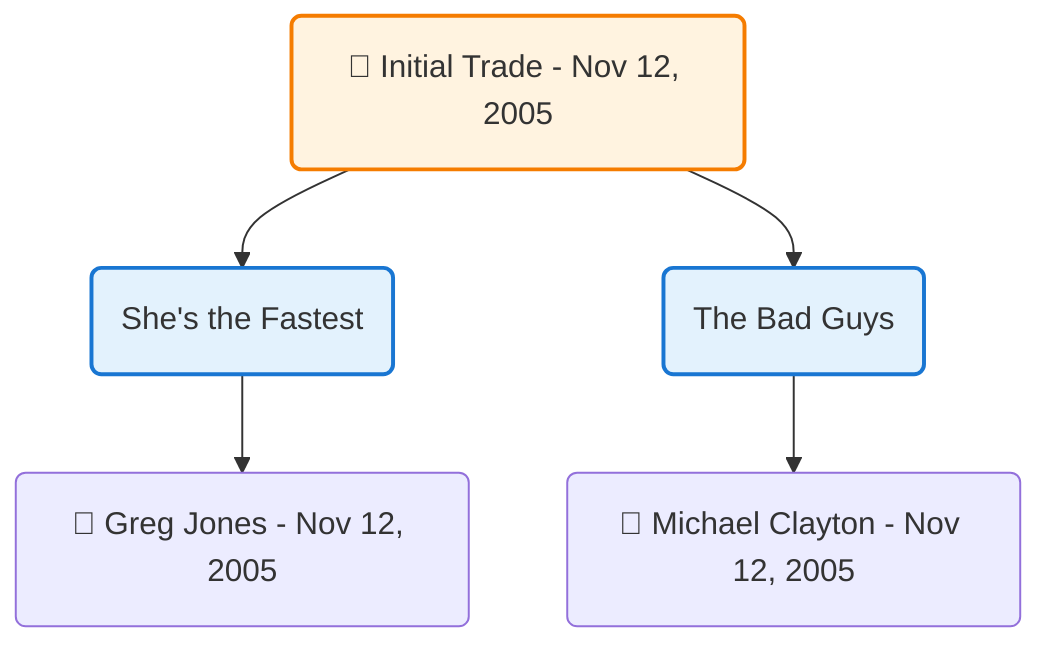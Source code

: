 flowchart TD

    TRADE_MAIN("🔄 Initial Trade - Nov 12, 2005")
    TEAM_1("She's the Fastest")
    TEAM_2("The Bad Guys")
    NODE_897ba068-90c1-4535-bb3a-b84cc4b2172b("🔄 Greg Jones - Nov 12, 2005")
    NODE_4da1ac80-b11d-412b-bbf6-baf976f1dc3d("🔄 Michael Clayton - Nov 12, 2005")

    TRADE_MAIN --> TEAM_1
    TRADE_MAIN --> TEAM_2
    TEAM_1 --> NODE_897ba068-90c1-4535-bb3a-b84cc4b2172b
    TEAM_2 --> NODE_4da1ac80-b11d-412b-bbf6-baf976f1dc3d

    %% Node styling
    classDef teamNode fill:#e3f2fd,stroke:#1976d2,stroke-width:2px
    classDef tradeNode fill:#fff3e0,stroke:#f57c00,stroke-width:2px
    classDef playerNode fill:#f3e5f5,stroke:#7b1fa2,stroke-width:1px
    classDef nonRootPlayerNode fill:#f5f5f5,stroke:#757575,stroke-width:1px
    classDef endNode fill:#ffebee,stroke:#c62828,stroke-width:2px
    classDef waiverNode fill:#e8f5e8,stroke:#388e3c,stroke-width:2px
    classDef championshipNode fill:#fff9c4,stroke:#f57f17,stroke-width:3px

    class TEAM_1,TEAM_2 teamNode
    class TRADE_MAIN tradeNode